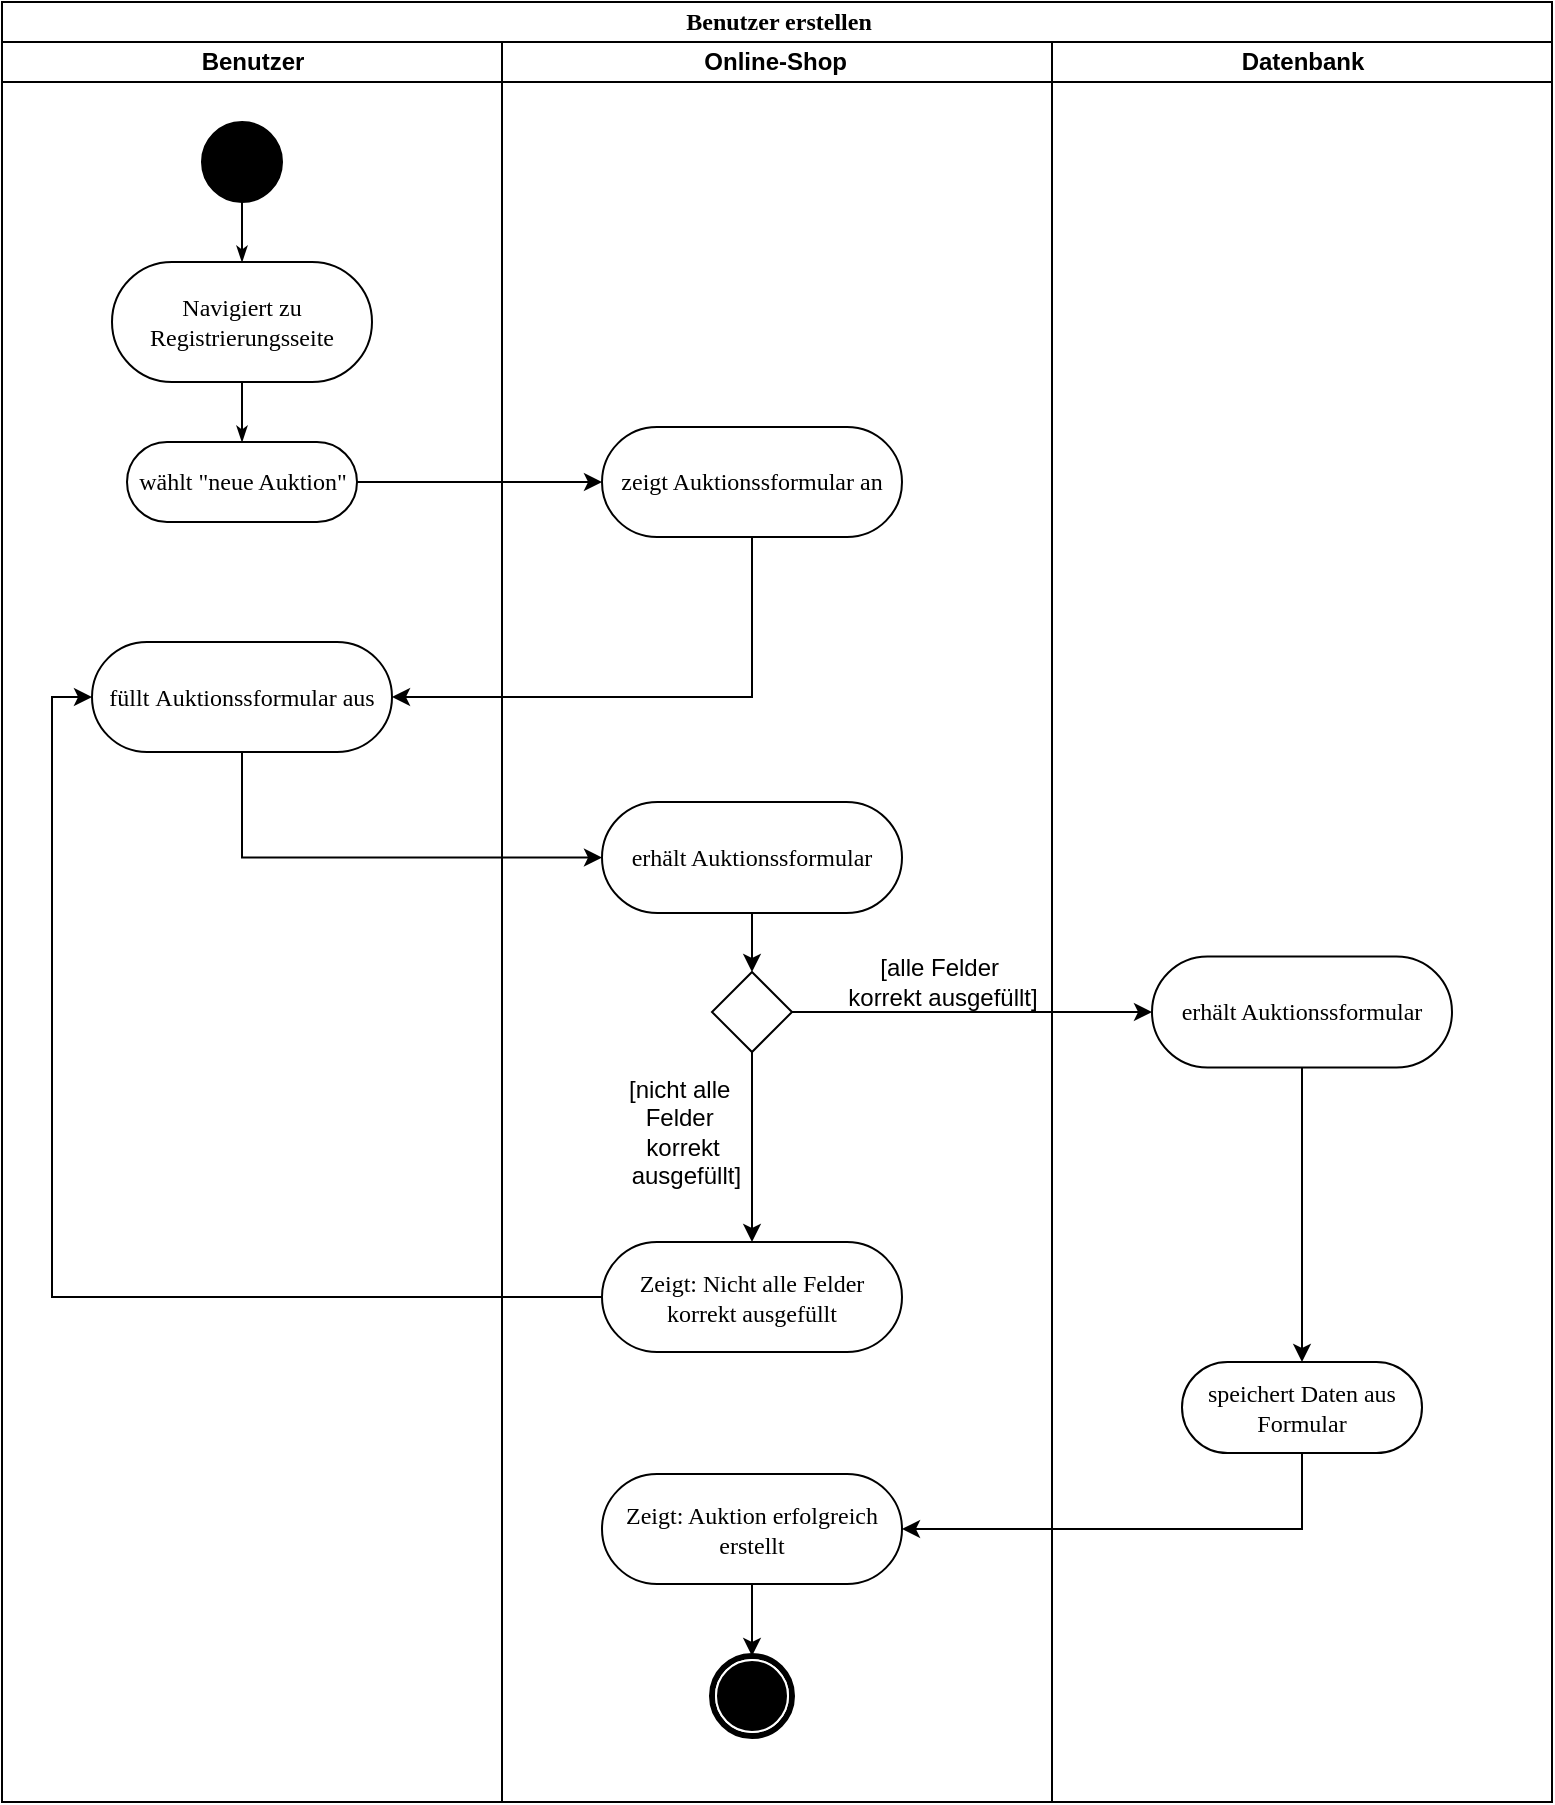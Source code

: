 <mxfile scale="1" border="0" version="24.8.3">
  <diagram name="Page-1" id="0783ab3e-0a74-02c8-0abd-f7b4e66b4bec">
    <mxGraphModel dx="1050" dy="615" grid="1" gridSize="10" guides="1" tooltips="1" connect="1" arrows="1" fold="1" page="1" pageScale="1" pageWidth="850" pageHeight="1100" background="none" math="0" shadow="0">
      <root>
        <mxCell id="0" />
        <mxCell id="1" parent="0" />
        <mxCell id="1c1d494c118603dd-1" value="Benutzer erstellen" style="swimlane;html=1;childLayout=stackLayout;startSize=20;rounded=0;shadow=0;comic=0;labelBackgroundColor=none;strokeWidth=1;fontFamily=Verdana;fontSize=12;align=center;" parent="1" vertex="1">
          <mxGeometry x="40" y="20" width="775" height="900" as="geometry" />
        </mxCell>
        <mxCell id="1c1d494c118603dd-2" value="Benutzer" style="swimlane;html=1;startSize=20;" parent="1c1d494c118603dd-1" vertex="1">
          <mxGeometry y="20" width="250" height="880" as="geometry" />
        </mxCell>
        <mxCell id="60571a20871a0731-4" value="" style="ellipse;whiteSpace=wrap;html=1;rounded=0;shadow=0;comic=0;labelBackgroundColor=none;strokeWidth=1;fillColor=#000000;fontFamily=Verdana;fontSize=12;align=center;" parent="1c1d494c118603dd-2" vertex="1">
          <mxGeometry x="100" y="40" width="40" height="40" as="geometry" />
        </mxCell>
        <mxCell id="60571a20871a0731-8" value="Navigiert zu Registrierungsseite" style="rounded=1;whiteSpace=wrap;html=1;shadow=0;comic=0;labelBackgroundColor=none;strokeWidth=1;fontFamily=Verdana;fontSize=12;align=center;arcSize=50;" parent="1c1d494c118603dd-2" vertex="1">
          <mxGeometry x="55" y="110" width="130" height="60" as="geometry" />
        </mxCell>
        <mxCell id="1c1d494c118603dd-27" style="edgeStyle=orthogonalEdgeStyle;rounded=0;html=1;labelBackgroundColor=none;startArrow=none;startFill=0;startSize=5;endArrow=classicThin;endFill=1;endSize=5;jettySize=auto;orthogonalLoop=1;strokeWidth=1;fontFamily=Verdana;fontSize=12" parent="1c1d494c118603dd-2" source="60571a20871a0731-4" target="60571a20871a0731-8" edge="1">
          <mxGeometry relative="1" as="geometry" />
        </mxCell>
        <mxCell id="aAqfZQe3h_Pv-nsiE1Jg-17" value="wählt &quot;neue Auktion&quot;" style="rounded=1;whiteSpace=wrap;html=1;shadow=0;comic=0;labelBackgroundColor=none;strokeWidth=1;fontFamily=Verdana;fontSize=12;align=center;arcSize=50;" parent="1c1d494c118603dd-2" vertex="1">
          <mxGeometry x="62.5" y="200" width="115" height="40" as="geometry" />
        </mxCell>
        <mxCell id="aAqfZQe3h_Pv-nsiE1Jg-18" style="edgeStyle=orthogonalEdgeStyle;rounded=0;html=1;labelBackgroundColor=none;startArrow=none;startFill=0;startSize=5;endArrow=classicThin;endFill=1;endSize=5;jettySize=auto;orthogonalLoop=1;strokeWidth=1;fontFamily=Verdana;fontSize=12;exitX=0.5;exitY=1;exitDx=0;exitDy=0;" parent="1c1d494c118603dd-2" source="60571a20871a0731-8" target="aAqfZQe3h_Pv-nsiE1Jg-17" edge="1">
          <mxGeometry relative="1" as="geometry">
            <mxPoint x="120" y="170" as="sourcePoint" />
          </mxGeometry>
        </mxCell>
        <mxCell id="aAqfZQe3h_Pv-nsiE1Jg-22" value="füllt&amp;nbsp;Auktionssformular aus" style="rounded=1;whiteSpace=wrap;html=1;shadow=0;comic=0;labelBackgroundColor=none;strokeWidth=1;fontFamily=Verdana;fontSize=12;align=center;arcSize=50;" parent="1c1d494c118603dd-2" vertex="1">
          <mxGeometry x="45" y="300" width="150" height="55" as="geometry" />
        </mxCell>
        <mxCell id="1c1d494c118603dd-3" value="Online-Shop&amp;nbsp;" style="swimlane;html=1;startSize=20;" parent="1c1d494c118603dd-1" vertex="1">
          <mxGeometry x="250" y="20" width="275" height="880" as="geometry" />
        </mxCell>
        <mxCell id="1c1d494c118603dd-7" value="zeigt Auktionssformular an" style="rounded=1;whiteSpace=wrap;html=1;shadow=0;comic=0;labelBackgroundColor=none;strokeWidth=1;fontFamily=Verdana;fontSize=12;align=center;arcSize=50;" parent="1c1d494c118603dd-3" vertex="1">
          <mxGeometry x="50" y="192.5" width="150" height="55" as="geometry" />
        </mxCell>
        <mxCell id="aAqfZQe3h_Pv-nsiE1Jg-28" style="edgeStyle=orthogonalEdgeStyle;rounded=0;orthogonalLoop=1;jettySize=auto;html=1;entryX=0.5;entryY=0;entryDx=0;entryDy=0;" parent="1c1d494c118603dd-3" source="aAqfZQe3h_Pv-nsiE1Jg-24" target="aAqfZQe3h_Pv-nsiE1Jg-27" edge="1">
          <mxGeometry relative="1" as="geometry" />
        </mxCell>
        <mxCell id="aAqfZQe3h_Pv-nsiE1Jg-24" value="erhält Auktionssformular" style="rounded=1;whiteSpace=wrap;html=1;shadow=0;comic=0;labelBackgroundColor=none;strokeWidth=1;fontFamily=Verdana;fontSize=12;align=center;arcSize=50;" parent="1c1d494c118603dd-3" vertex="1">
          <mxGeometry x="50" y="380" width="150" height="55.5" as="geometry" />
        </mxCell>
        <mxCell id="aAqfZQe3h_Pv-nsiE1Jg-35" style="edgeStyle=orthogonalEdgeStyle;rounded=0;orthogonalLoop=1;jettySize=auto;html=1;entryX=0.5;entryY=0;entryDx=0;entryDy=0;" parent="1c1d494c118603dd-3" source="aAqfZQe3h_Pv-nsiE1Jg-27" target="aAqfZQe3h_Pv-nsiE1Jg-34" edge="1">
          <mxGeometry relative="1" as="geometry" />
        </mxCell>
        <mxCell id="aAqfZQe3h_Pv-nsiE1Jg-27" value="" style="rhombus;whiteSpace=wrap;html=1;" parent="1c1d494c118603dd-3" vertex="1">
          <mxGeometry x="105" y="465" width="40" height="40" as="geometry" />
        </mxCell>
        <mxCell id="aAqfZQe3h_Pv-nsiE1Jg-30" value="[nicht alle&amp;nbsp;&lt;div&gt;Felder&amp;nbsp;&lt;div&gt;korrekt&lt;/div&gt;&lt;div&gt;&amp;nbsp;ausgefüllt]&lt;/div&gt;&lt;/div&gt;" style="text;html=1;align=center;verticalAlign=middle;resizable=0;points=[];autosize=1;strokeColor=none;fillColor=none;rotation=0;rounded=0;" parent="1c1d494c118603dd-3" vertex="1">
          <mxGeometry x="50" y="510" width="80" height="70" as="geometry" />
        </mxCell>
        <mxCell id="aAqfZQe3h_Pv-nsiE1Jg-31" value="[alle Felder&amp;nbsp;&lt;div&gt;&lt;div&gt;korrekt ausgefüllt]&lt;/div&gt;&lt;/div&gt;" style="text;html=1;align=center;verticalAlign=middle;resizable=0;points=[];autosize=1;strokeColor=none;fillColor=none;rotation=0;rounded=0;" parent="1c1d494c118603dd-3" vertex="1">
          <mxGeometry x="160" y="450" width="120" height="40" as="geometry" />
        </mxCell>
        <mxCell id="aAqfZQe3h_Pv-nsiE1Jg-34" value="Zeigt: Nicht alle Felder korrekt ausgefüllt" style="rounded=1;whiteSpace=wrap;html=1;shadow=0;comic=0;labelBackgroundColor=none;strokeWidth=1;fontFamily=Verdana;fontSize=12;align=center;arcSize=50;" parent="1c1d494c118603dd-3" vertex="1">
          <mxGeometry x="50" y="600" width="150" height="55" as="geometry" />
        </mxCell>
        <mxCell id="aAqfZQe3h_Pv-nsiE1Jg-49" style="edgeStyle=orthogonalEdgeStyle;rounded=0;orthogonalLoop=1;jettySize=auto;html=1;entryX=0.5;entryY=0;entryDx=0;entryDy=0;" parent="1c1d494c118603dd-3" source="aAqfZQe3h_Pv-nsiE1Jg-47" target="60571a20871a0731-5" edge="1">
          <mxGeometry relative="1" as="geometry" />
        </mxCell>
        <mxCell id="aAqfZQe3h_Pv-nsiE1Jg-47" value="Zeigt: Auktion erfolgreich erstellt" style="rounded=1;whiteSpace=wrap;html=1;shadow=0;comic=0;labelBackgroundColor=none;strokeWidth=1;fontFamily=Verdana;fontSize=12;align=center;arcSize=50;" parent="1c1d494c118603dd-3" vertex="1">
          <mxGeometry x="50" y="716" width="150" height="55" as="geometry" />
        </mxCell>
        <mxCell id="60571a20871a0731-5" value="" style="shape=mxgraph.bpmn.shape;html=1;verticalLabelPosition=bottom;labelBackgroundColor=#ffffff;verticalAlign=top;perimeter=ellipsePerimeter;outline=end;symbol=terminate;rounded=0;shadow=0;comic=0;strokeWidth=1;fontFamily=Verdana;fontSize=12;align=center;" parent="1c1d494c118603dd-3" vertex="1">
          <mxGeometry x="105" y="807" width="40" height="40" as="geometry" />
        </mxCell>
        <mxCell id="1c1d494c118603dd-4" value="Datenbank" style="swimlane;html=1;startSize=20;" parent="1c1d494c118603dd-1" vertex="1">
          <mxGeometry x="525" y="20" width="250" height="880" as="geometry" />
        </mxCell>
        <mxCell id="aAqfZQe3h_Pv-nsiE1Jg-32" value="erhält Auktionssformular" style="rounded=1;whiteSpace=wrap;html=1;shadow=0;comic=0;labelBackgroundColor=none;strokeWidth=1;fontFamily=Verdana;fontSize=12;align=center;arcSize=50;" parent="1c1d494c118603dd-4" vertex="1">
          <mxGeometry x="50" y="457.25" width="150" height="55.5" as="geometry" />
        </mxCell>
        <mxCell id="aAqfZQe3h_Pv-nsiE1Jg-40" style="edgeStyle=orthogonalEdgeStyle;rounded=0;orthogonalLoop=1;jettySize=auto;html=1;entryX=0.5;entryY=0;entryDx=0;entryDy=0;exitX=0.5;exitY=1;exitDx=0;exitDy=0;" parent="1c1d494c118603dd-4" source="aAqfZQe3h_Pv-nsiE1Jg-32" target="aAqfZQe3h_Pv-nsiE1Jg-41" edge="1">
          <mxGeometry relative="1" as="geometry">
            <mxPoint x="125" y="660" as="targetPoint" />
            <mxPoint x="125" y="580" as="sourcePoint" />
          </mxGeometry>
        </mxCell>
        <mxCell id="aAqfZQe3h_Pv-nsiE1Jg-41" value="speichert Daten aus Formular" style="rounded=1;whiteSpace=wrap;html=1;shadow=0;comic=0;labelBackgroundColor=none;strokeWidth=1;fontFamily=Verdana;fontSize=12;align=center;arcSize=50;" parent="1c1d494c118603dd-4" vertex="1">
          <mxGeometry x="65" y="660" width="120" height="45.5" as="geometry" />
        </mxCell>
        <mxCell id="aAqfZQe3h_Pv-nsiE1Jg-21" style="edgeStyle=orthogonalEdgeStyle;rounded=0;orthogonalLoop=1;jettySize=auto;html=1;entryX=0;entryY=0.5;entryDx=0;entryDy=0;" parent="1c1d494c118603dd-1" source="aAqfZQe3h_Pv-nsiE1Jg-17" target="1c1d494c118603dd-7" edge="1">
          <mxGeometry relative="1" as="geometry" />
        </mxCell>
        <mxCell id="aAqfZQe3h_Pv-nsiE1Jg-23" style="edgeStyle=orthogonalEdgeStyle;rounded=0;orthogonalLoop=1;jettySize=auto;html=1;entryX=1;entryY=0.5;entryDx=0;entryDy=0;" parent="1c1d494c118603dd-1" source="1c1d494c118603dd-7" target="aAqfZQe3h_Pv-nsiE1Jg-22" edge="1">
          <mxGeometry relative="1" as="geometry">
            <Array as="points">
              <mxPoint x="375" y="348" />
            </Array>
          </mxGeometry>
        </mxCell>
        <mxCell id="aAqfZQe3h_Pv-nsiE1Jg-25" style="edgeStyle=orthogonalEdgeStyle;rounded=0;orthogonalLoop=1;jettySize=auto;html=1;entryX=0;entryY=0.5;entryDx=0;entryDy=0;" parent="1c1d494c118603dd-1" source="aAqfZQe3h_Pv-nsiE1Jg-22" target="aAqfZQe3h_Pv-nsiE1Jg-24" edge="1">
          <mxGeometry relative="1" as="geometry">
            <Array as="points">
              <mxPoint x="120" y="428" />
            </Array>
          </mxGeometry>
        </mxCell>
        <mxCell id="aAqfZQe3h_Pv-nsiE1Jg-33" style="edgeStyle=orthogonalEdgeStyle;rounded=0;orthogonalLoop=1;jettySize=auto;html=1;entryX=0;entryY=0.5;entryDx=0;entryDy=0;exitX=1;exitY=0.5;exitDx=0;exitDy=0;" parent="1c1d494c118603dd-1" source="aAqfZQe3h_Pv-nsiE1Jg-27" target="aAqfZQe3h_Pv-nsiE1Jg-32" edge="1">
          <mxGeometry relative="1" as="geometry">
            <Array as="points">
              <mxPoint x="570" y="505" />
              <mxPoint x="570" y="505" />
            </Array>
          </mxGeometry>
        </mxCell>
        <mxCell id="aAqfZQe3h_Pv-nsiE1Jg-36" style="edgeStyle=orthogonalEdgeStyle;rounded=0;orthogonalLoop=1;jettySize=auto;html=1;entryX=0;entryY=0.5;entryDx=0;entryDy=0;" parent="1c1d494c118603dd-1" source="aAqfZQe3h_Pv-nsiE1Jg-34" target="aAqfZQe3h_Pv-nsiE1Jg-22" edge="1">
          <mxGeometry relative="1" as="geometry" />
        </mxCell>
        <mxCell id="aAqfZQe3h_Pv-nsiE1Jg-48" style="edgeStyle=orthogonalEdgeStyle;rounded=0;orthogonalLoop=1;jettySize=auto;html=1;entryX=1;entryY=0.5;entryDx=0;entryDy=0;" parent="1c1d494c118603dd-1" source="aAqfZQe3h_Pv-nsiE1Jg-41" target="aAqfZQe3h_Pv-nsiE1Jg-47" edge="1">
          <mxGeometry relative="1" as="geometry">
            <Array as="points">
              <mxPoint x="650" y="764" />
            </Array>
          </mxGeometry>
        </mxCell>
      </root>
    </mxGraphModel>
  </diagram>
</mxfile>
